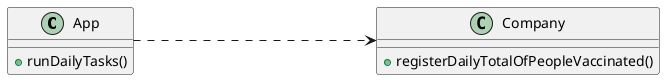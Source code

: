 @startuml
'https://plantuml.com/class-diagram




class App{
+runDailyTasks()
}


class Company{
+registerDailyTotalOfPeopleVaccinated()
}


left to right direction


App .....> Company


@enduml